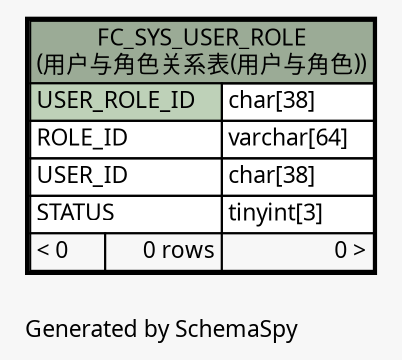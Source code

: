 // dot 2.26.0 on Linux 2.6.32-504.3.3.el6.x86_64
// SchemaSpy rev Unknown
digraph "oneDegreeRelationshipsDiagram" {
  graph [
    rankdir="RL"
    bgcolor="#f7f7f7"
    label="\nGenerated by SchemaSpy"
    labeljust="l"
    nodesep="0.18"
    ranksep="0.46"
    fontname="Microsoft YaHei"
    fontsize="11"
  ];
  node [
    fontname="Microsoft YaHei"
    fontsize="11"
    shape="plaintext"
  ];
  edge [
    arrowsize="0.8"
  ];
  "FC_SYS_USER_ROLE" [
    label=<
    <TABLE BORDER="2" CELLBORDER="1" CELLSPACING="0" BGCOLOR="#ffffff">
      <TR><TD COLSPAN="3" BGCOLOR="#9bab96" ALIGN="CENTER">FC_SYS_USER_ROLE<br/>(用户与角色关系表(用户与角色))</TD></TR>
      <TR><TD PORT="USER_ROLE_ID" COLSPAN="2" BGCOLOR="#bed1b8" ALIGN="LEFT">USER_ROLE_ID</TD><TD PORT="USER_ROLE_ID.type" ALIGN="LEFT">char[38]</TD></TR>
      <TR><TD PORT="ROLE_ID" COLSPAN="2" ALIGN="LEFT">ROLE_ID</TD><TD PORT="ROLE_ID.type" ALIGN="LEFT">varchar[64]</TD></TR>
      <TR><TD PORT="USER_ID" COLSPAN="2" ALIGN="LEFT">USER_ID</TD><TD PORT="USER_ID.type" ALIGN="LEFT">char[38]</TD></TR>
      <TR><TD PORT="STATUS" COLSPAN="2" ALIGN="LEFT">STATUS</TD><TD PORT="STATUS.type" ALIGN="LEFT">tinyint[3]</TD></TR>
      <TR><TD ALIGN="LEFT" BGCOLOR="#f7f7f7">&lt; 0</TD><TD ALIGN="RIGHT" BGCOLOR="#f7f7f7">0 rows</TD><TD ALIGN="RIGHT" BGCOLOR="#f7f7f7">0 &gt;</TD></TR>
    </TABLE>>
    URL="FC_SYS_USER_ROLE.html"
    tooltip="FC_SYS_USER_ROLE"
  ];
}

